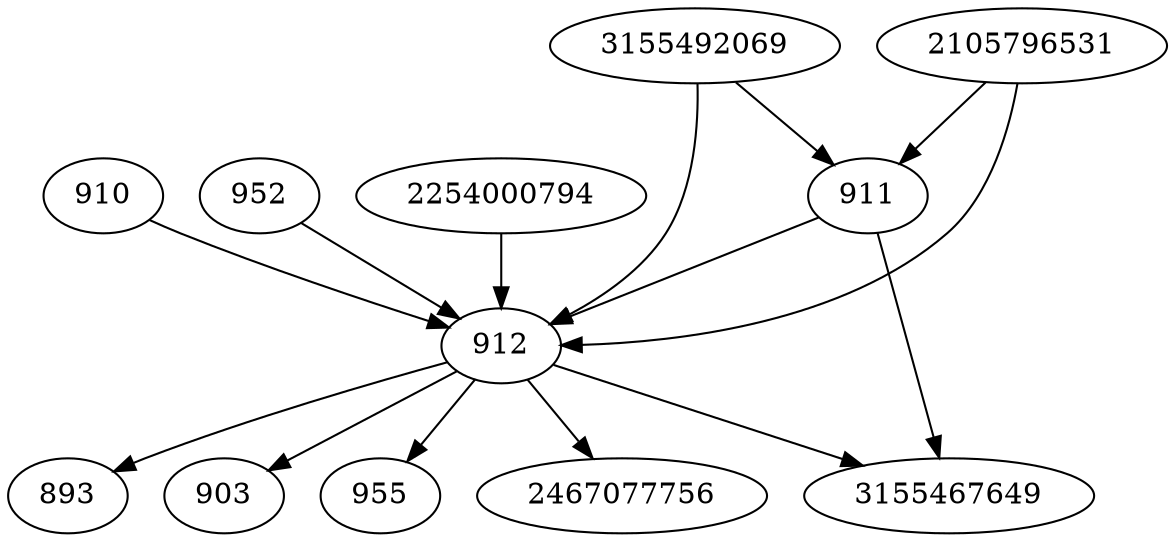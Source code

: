 strict digraph  {
3155467649;
3155492069;
903;
910;
911;
912;
2105796531;
952;
2254000794;
955;
2467077756;
893;
3155492069 -> 911;
3155492069 -> 912;
910 -> 912;
911 -> 912;
911 -> 3155467649;
912 -> 903;
912 -> 955;
912 -> 2467077756;
912 -> 3155467649;
912 -> 893;
2105796531 -> 911;
2105796531 -> 912;
952 -> 912;
2254000794 -> 912;
}
